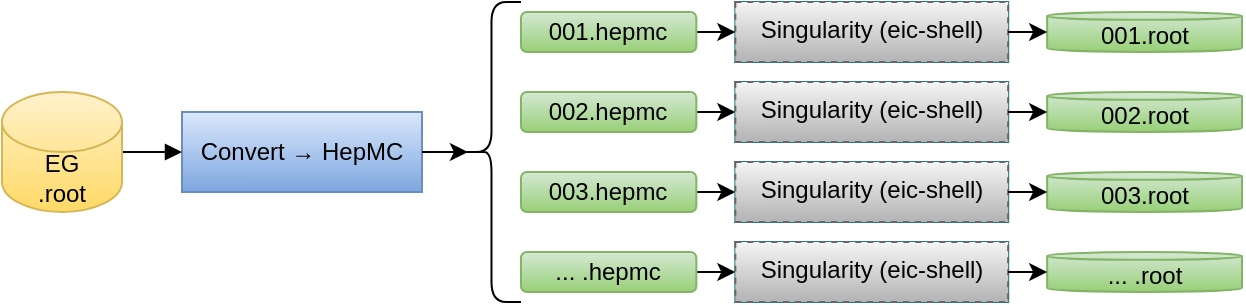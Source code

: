 <mxfile>
    <diagram id="L7SQN2bqEGdlc5dI4UaA" name="EIC Workflow">
        <mxGraphModel dx="983" dy="789" grid="1" gridSize="10" guides="1" tooltips="1" connect="1" arrows="1" fold="1" page="1" pageScale="1" pageWidth="1169" pageHeight="827" math="0" shadow="0">
            <root>
                <mxCell id="0"/>
                <mxCell id="1" parent="0"/>
                <mxCell id="41" value="" style="group" vertex="1" connectable="0" parent="1">
                    <mxGeometry x="40" y="110" width="210" height="65" as="geometry"/>
                </mxCell>
                <mxCell id="egHepmc" value="Convert → HepMC" style="rounded=0;whiteSpace=wrap;html=1;align=center;verticalAlign=middle;fillColor=#dae8fc;strokeColor=#6c8ebf;gradientColor=#7ea6e0;" parent="41" vertex="1">
                    <mxGeometry x="90" y="10" width="120" height="40" as="geometry"/>
                </mxCell>
                <mxCell id="edge0" style="endArrow=block;endFill=1;exitX=1;exitY=0.5;exitDx=0;exitDy=0;exitPerimeter=0;" parent="41" source="2" target="egHepmc" edge="1">
                    <mxGeometry relative="1" as="geometry">
                        <mxPoint x="60" y="77.5" as="sourcePoint"/>
                    </mxGeometry>
                </mxCell>
                <mxCell id="2" value="EG&lt;br&gt;.root" style="shape=cylinder3;whiteSpace=wrap;html=1;boundedLbl=1;backgroundOutline=1;size=15;fillColor=#fff2cc;strokeColor=#d6b656;gradientColor=#ffd966;" parent="41" vertex="1">
                    <mxGeometry width="60" height="60" as="geometry"/>
                </mxCell>
                <mxCell id="48" value="" style="group" vertex="1" connectable="0" parent="1">
                    <mxGeometry x="280" y="65" width="380" height="150" as="geometry"/>
                </mxCell>
                <mxCell id="40" value="" style="group" vertex="1" connectable="0" parent="48">
                    <mxGeometry x="19.487" width="360.513" height="150" as="geometry"/>
                </mxCell>
                <mxCell id="7" value="" style="group;fillColor=#b0e3e6;strokeColor=#0e8088;" parent="40" vertex="1" connectable="0">
                    <mxGeometry x="107.179" width="136.41" height="30" as="geometry"/>
                </mxCell>
                <mxCell id="container" value="Singularity (eic-shell)" style="shape=rectangle;rounded=0;whiteSpace=wrap;html=1;align=center;verticalAlign=top;dashed=1;strokeColor=#666666;fillColor=#f5f5f5;gradientColor=#b3b3b3;" parent="7" vertex="1">
                    <mxGeometry width="136.41" height="30.0" as="geometry"/>
                </mxCell>
                <mxCell id="8" value="001.root" style="shape=cylinder3;whiteSpace=wrap;html=1;boundedLbl=1;backgroundOutline=1;size=1.941;fillColor=#d5e8d4;gradientColor=#97d077;strokeColor=#82b366;" parent="40" vertex="1">
                    <mxGeometry x="263.077" y="5" width="97.436" height="20" as="geometry"/>
                </mxCell>
                <mxCell id="31" style="edgeStyle=none;html=1;exitX=1;exitY=0.5;exitDx=0;exitDy=0;entryX=0;entryY=0.5;entryDx=0;entryDy=0;" edge="1" parent="40" source="9" target="container">
                    <mxGeometry relative="1" as="geometry"/>
                </mxCell>
                <mxCell id="9" value="001.hepmc" style="rounded=1;whiteSpace=wrap;html=1;fillColor=#d5e8d4;gradientColor=#97d077;strokeColor=#82b366;" vertex="1" parent="40">
                    <mxGeometry y="5" width="87.692" height="20" as="geometry"/>
                </mxCell>
                <mxCell id="32" style="edgeStyle=none;html=1;exitX=1;exitY=0.5;exitDx=0;exitDy=0;entryX=0;entryY=0.5;entryDx=0;entryDy=0;" edge="1" parent="40" source="10" target="25">
                    <mxGeometry relative="1" as="geometry"/>
                </mxCell>
                <mxCell id="10" value="002.hepmc" style="rounded=1;whiteSpace=wrap;html=1;fillColor=#d5e8d4;gradientColor=#97d077;strokeColor=#82b366;" vertex="1" parent="40">
                    <mxGeometry y="45" width="87.692" height="20" as="geometry"/>
                </mxCell>
                <mxCell id="33" style="edgeStyle=none;html=1;exitX=1;exitY=0.5;exitDx=0;exitDy=0;entryX=0;entryY=0.5;entryDx=0;entryDy=0;" edge="1" parent="40" source="11" target="27">
                    <mxGeometry relative="1" as="geometry"/>
                </mxCell>
                <mxCell id="11" value="003.hepmc" style="rounded=1;whiteSpace=wrap;html=1;fillColor=#d5e8d4;gradientColor=#97d077;strokeColor=#82b366;" vertex="1" parent="40">
                    <mxGeometry y="85" width="87.692" height="20" as="geometry"/>
                </mxCell>
                <mxCell id="34" style="edgeStyle=none;html=1;exitX=1;exitY=0.5;exitDx=0;exitDy=0;entryX=0;entryY=0.5;entryDx=0;entryDy=0;" edge="1" parent="40" source="12" target="23">
                    <mxGeometry relative="1" as="geometry"/>
                </mxCell>
                <mxCell id="12" value="... .hepmc" style="rounded=1;whiteSpace=wrap;html=1;fillColor=#d5e8d4;gradientColor=#97d077;strokeColor=#82b366;" vertex="1" parent="40">
                    <mxGeometry y="125" width="87.692" height="20" as="geometry"/>
                </mxCell>
                <mxCell id="22" value="" style="group;fillColor=#b0e3e6;strokeColor=#0e8088;" vertex="1" connectable="0" parent="40">
                    <mxGeometry x="107.179" y="120" width="136.41" height="30" as="geometry"/>
                </mxCell>
                <mxCell id="23" value="Singularity (eic-shell)" style="shape=rectangle;rounded=0;whiteSpace=wrap;html=1;align=center;verticalAlign=top;dashed=1;strokeColor=#666666;fillColor=#f5f5f5;gradientColor=#b3b3b3;" vertex="1" parent="22">
                    <mxGeometry width="136.41" height="30.0" as="geometry"/>
                </mxCell>
                <mxCell id="24" value="" style="group;fillColor=#b0e3e6;strokeColor=#0e8088;" vertex="1" connectable="0" parent="40">
                    <mxGeometry x="107.179" y="40" width="136.41" height="30" as="geometry"/>
                </mxCell>
                <mxCell id="25" value="Singularity (eic-shell)" style="shape=rectangle;rounded=0;whiteSpace=wrap;html=1;align=center;verticalAlign=top;dashed=1;strokeColor=#666666;fillColor=#f5f5f5;gradientColor=#b3b3b3;" vertex="1" parent="24">
                    <mxGeometry width="136.41" height="30.0" as="geometry"/>
                </mxCell>
                <mxCell id="26" value="" style="group;fillColor=#b0e3e6;strokeColor=#0e8088;" vertex="1" connectable="0" parent="40">
                    <mxGeometry x="107.179" y="80" width="136.41" height="30" as="geometry"/>
                </mxCell>
                <mxCell id="27" value="Singularity (eic-shell)" style="shape=rectangle;rounded=0;whiteSpace=wrap;html=1;align=center;verticalAlign=top;dashed=1;strokeColor=#666666;fillColor=#f5f5f5;gradientColor=#b3b3b3;" vertex="1" parent="26">
                    <mxGeometry width="136.41" height="30.0" as="geometry"/>
                </mxCell>
                <mxCell id="28" value="002.root" style="shape=cylinder3;whiteSpace=wrap;html=1;boundedLbl=1;backgroundOutline=1;size=1.941;fillColor=#d5e8d4;gradientColor=#97d077;strokeColor=#82b366;" vertex="1" parent="40">
                    <mxGeometry x="263.077" y="45" width="97.436" height="20" as="geometry"/>
                </mxCell>
                <mxCell id="29" value="003.root" style="shape=cylinder3;whiteSpace=wrap;html=1;boundedLbl=1;backgroundOutline=1;size=1.941;fillColor=#d5e8d4;gradientColor=#97d077;strokeColor=#82b366;" vertex="1" parent="40">
                    <mxGeometry x="263.077" y="85" width="97.436" height="20" as="geometry"/>
                </mxCell>
                <mxCell id="30" value="... .root" style="shape=cylinder3;whiteSpace=wrap;html=1;boundedLbl=1;backgroundOutline=1;size=1.941;fillColor=#d5e8d4;gradientColor=#97d077;strokeColor=#82b366;" vertex="1" parent="40">
                    <mxGeometry x="263.077" y="125" width="97.436" height="20" as="geometry"/>
                </mxCell>
                <mxCell id="36" style="edgeStyle=none;html=1;exitX=1;exitY=0.5;exitDx=0;exitDy=0;entryX=0;entryY=0.5;entryDx=0;entryDy=0;entryPerimeter=0;" edge="1" parent="40" source="container" target="8">
                    <mxGeometry relative="1" as="geometry"/>
                </mxCell>
                <mxCell id="37" style="edgeStyle=none;html=1;exitX=1;exitY=0.5;exitDx=0;exitDy=0;entryX=0;entryY=0.5;entryDx=0;entryDy=0;entryPerimeter=0;" edge="1" parent="40" source="25" target="28">
                    <mxGeometry relative="1" as="geometry"/>
                </mxCell>
                <mxCell id="38" style="edgeStyle=none;html=1;exitX=1;exitY=0.5;exitDx=0;exitDy=0;entryX=0;entryY=0.5;entryDx=0;entryDy=0;entryPerimeter=0;" edge="1" parent="40" source="27" target="29">
                    <mxGeometry relative="1" as="geometry"/>
                </mxCell>
                <mxCell id="39" style="edgeStyle=none;html=1;exitX=1;exitY=0.5;exitDx=0;exitDy=0;entryX=0;entryY=0.5;entryDx=0;entryDy=0;entryPerimeter=0;" edge="1" parent="40" source="23" target="30">
                    <mxGeometry relative="1" as="geometry"/>
                </mxCell>
                <mxCell id="47" value="" style="shape=curlyBracket;whiteSpace=wrap;html=1;rounded=1;labelPosition=left;verticalLabelPosition=middle;align=right;verticalAlign=middle;" vertex="1" parent="48">
                    <mxGeometry x="-10" width="29.49" height="150" as="geometry"/>
                </mxCell>
                <mxCell id="51" style="edgeStyle=none;html=1;entryX=0.1;entryY=0.5;entryDx=0;entryDy=0;entryPerimeter=0;" edge="1" parent="1" source="egHepmc" target="47">
                    <mxGeometry relative="1" as="geometry">
                        <mxPoint x="270" y="140" as="targetPoint"/>
                    </mxGeometry>
                </mxCell>
            </root>
        </mxGraphModel>
    </diagram>
</mxfile>